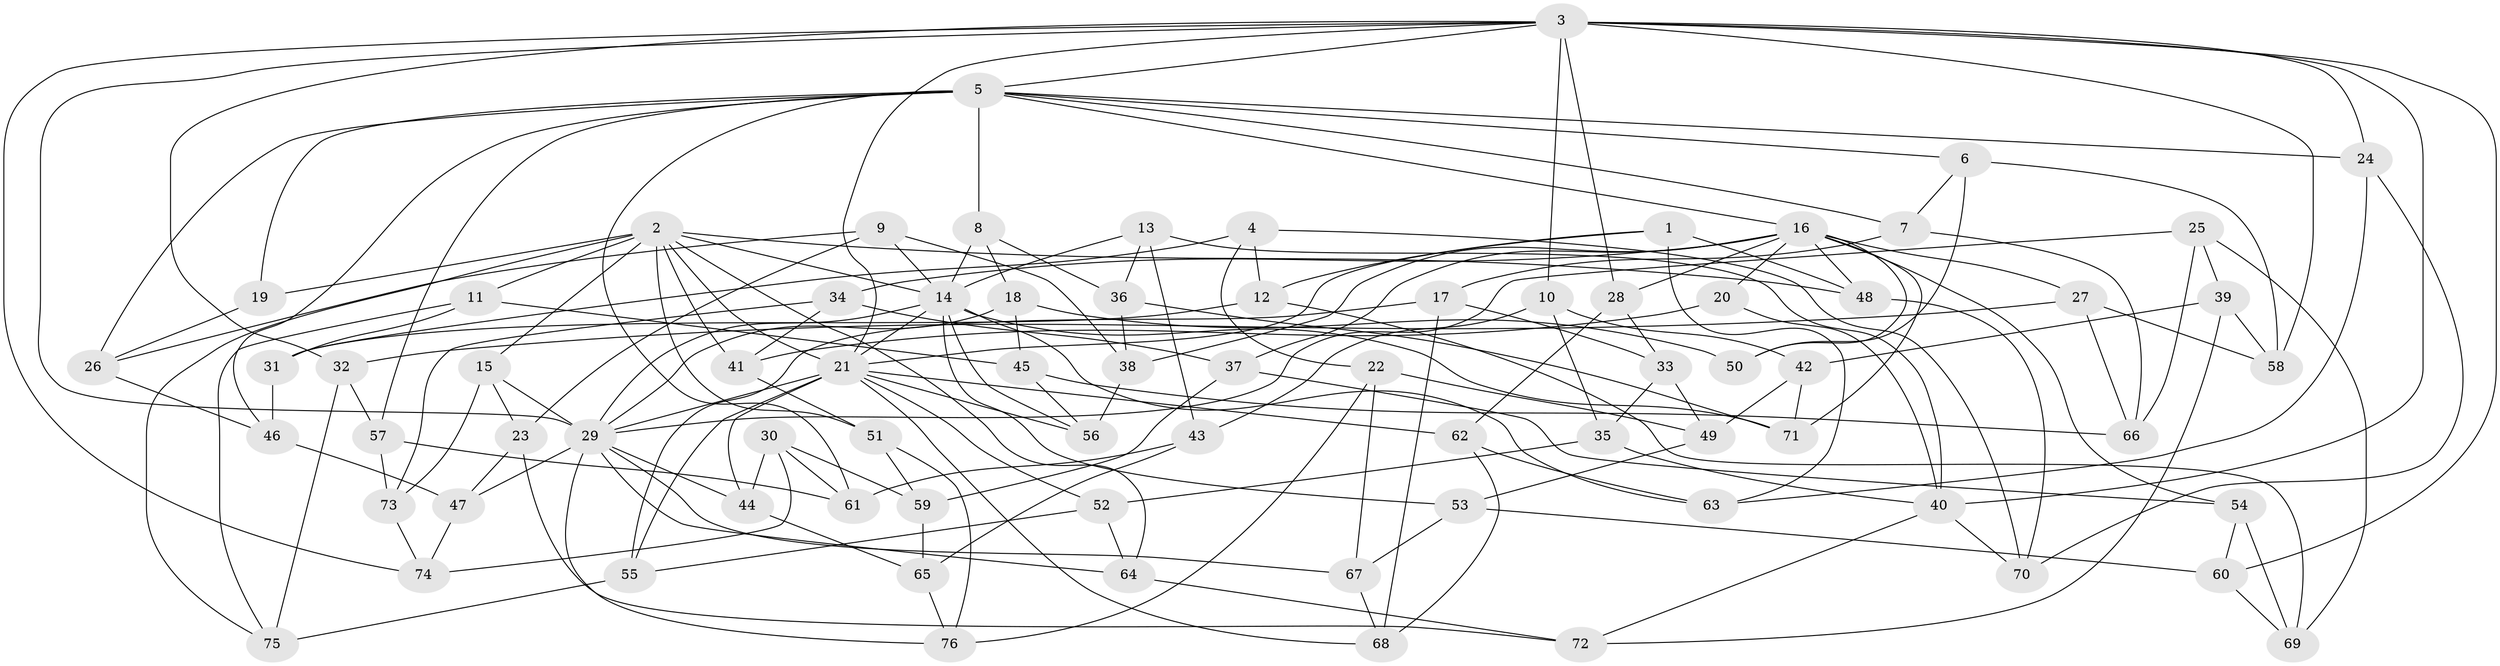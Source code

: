 // original degree distribution, {4: 1.0}
// Generated by graph-tools (version 1.1) at 2025/54/03/04/25 22:54:00]
// undirected, 76 vertices, 175 edges
graph export_dot {
  node [color=gray90,style=filled];
  1;
  2;
  3;
  4;
  5;
  6;
  7;
  8;
  9;
  10;
  11;
  12;
  13;
  14;
  15;
  16;
  17;
  18;
  19;
  20;
  21;
  22;
  23;
  24;
  25;
  26;
  27;
  28;
  29;
  30;
  31;
  32;
  33;
  34;
  35;
  36;
  37;
  38;
  39;
  40;
  41;
  42;
  43;
  44;
  45;
  46;
  47;
  48;
  49;
  50;
  51;
  52;
  53;
  54;
  55;
  56;
  57;
  58;
  59;
  60;
  61;
  62;
  63;
  64;
  65;
  66;
  67;
  68;
  69;
  70;
  71;
  72;
  73;
  74;
  75;
  76;
  1 -- 12 [weight=1.0];
  1 -- 21 [weight=1.0];
  1 -- 48 [weight=1.0];
  1 -- 63 [weight=1.0];
  2 -- 11 [weight=1.0];
  2 -- 14 [weight=2.0];
  2 -- 15 [weight=1.0];
  2 -- 19 [weight=2.0];
  2 -- 21 [weight=1.0];
  2 -- 41 [weight=1.0];
  2 -- 48 [weight=1.0];
  2 -- 51 [weight=1.0];
  2 -- 64 [weight=1.0];
  2 -- 75 [weight=1.0];
  3 -- 5 [weight=1.0];
  3 -- 10 [weight=1.0];
  3 -- 21 [weight=1.0];
  3 -- 24 [weight=1.0];
  3 -- 28 [weight=1.0];
  3 -- 29 [weight=1.0];
  3 -- 32 [weight=1.0];
  3 -- 40 [weight=2.0];
  3 -- 58 [weight=1.0];
  3 -- 60 [weight=1.0];
  3 -- 74 [weight=1.0];
  4 -- 12 [weight=1.0];
  4 -- 22 [weight=1.0];
  4 -- 31 [weight=1.0];
  4 -- 70 [weight=1.0];
  5 -- 6 [weight=1.0];
  5 -- 7 [weight=1.0];
  5 -- 8 [weight=2.0];
  5 -- 16 [weight=1.0];
  5 -- 19 [weight=1.0];
  5 -- 24 [weight=1.0];
  5 -- 26 [weight=1.0];
  5 -- 46 [weight=1.0];
  5 -- 57 [weight=1.0];
  5 -- 61 [weight=1.0];
  6 -- 7 [weight=1.0];
  6 -- 50 [weight=1.0];
  6 -- 58 [weight=1.0];
  7 -- 17 [weight=1.0];
  7 -- 66 [weight=1.0];
  8 -- 14 [weight=2.0];
  8 -- 18 [weight=1.0];
  8 -- 36 [weight=1.0];
  9 -- 14 [weight=1.0];
  9 -- 23 [weight=1.0];
  9 -- 26 [weight=1.0];
  9 -- 38 [weight=1.0];
  10 -- 35 [weight=1.0];
  10 -- 42 [weight=1.0];
  10 -- 43 [weight=1.0];
  11 -- 31 [weight=1.0];
  11 -- 45 [weight=1.0];
  11 -- 75 [weight=1.0];
  12 -- 31 [weight=1.0];
  12 -- 69 [weight=1.0];
  13 -- 14 [weight=1.0];
  13 -- 36 [weight=1.0];
  13 -- 40 [weight=1.0];
  13 -- 43 [weight=1.0];
  14 -- 21 [weight=1.0];
  14 -- 29 [weight=1.0];
  14 -- 53 [weight=1.0];
  14 -- 56 [weight=1.0];
  14 -- 63 [weight=1.0];
  14 -- 71 [weight=1.0];
  15 -- 23 [weight=1.0];
  15 -- 29 [weight=1.0];
  15 -- 73 [weight=1.0];
  16 -- 20 [weight=1.0];
  16 -- 27 [weight=1.0];
  16 -- 28 [weight=1.0];
  16 -- 34 [weight=1.0];
  16 -- 37 [weight=1.0];
  16 -- 38 [weight=1.0];
  16 -- 48 [weight=1.0];
  16 -- 50 [weight=2.0];
  16 -- 54 [weight=1.0];
  16 -- 71 [weight=1.0];
  17 -- 33 [weight=1.0];
  17 -- 55 [weight=1.0];
  17 -- 68 [weight=1.0];
  18 -- 29 [weight=1.0];
  18 -- 45 [weight=1.0];
  18 -- 50 [weight=1.0];
  19 -- 26 [weight=1.0];
  20 -- 40 [weight=2.0];
  20 -- 41 [weight=1.0];
  21 -- 29 [weight=2.0];
  21 -- 44 [weight=1.0];
  21 -- 52 [weight=1.0];
  21 -- 55 [weight=1.0];
  21 -- 56 [weight=1.0];
  21 -- 62 [weight=1.0];
  21 -- 68 [weight=1.0];
  22 -- 49 [weight=1.0];
  22 -- 67 [weight=1.0];
  22 -- 76 [weight=1.0];
  23 -- 47 [weight=1.0];
  23 -- 72 [weight=1.0];
  24 -- 63 [weight=1.0];
  24 -- 70 [weight=1.0];
  25 -- 29 [weight=1.0];
  25 -- 39 [weight=1.0];
  25 -- 66 [weight=1.0];
  25 -- 69 [weight=1.0];
  26 -- 46 [weight=1.0];
  27 -- 32 [weight=1.0];
  27 -- 58 [weight=1.0];
  27 -- 66 [weight=1.0];
  28 -- 33 [weight=1.0];
  28 -- 62 [weight=1.0];
  29 -- 44 [weight=1.0];
  29 -- 47 [weight=1.0];
  29 -- 64 [weight=1.0];
  29 -- 67 [weight=1.0];
  29 -- 76 [weight=1.0];
  30 -- 44 [weight=1.0];
  30 -- 59 [weight=1.0];
  30 -- 61 [weight=1.0];
  30 -- 74 [weight=1.0];
  31 -- 46 [weight=1.0];
  32 -- 57 [weight=1.0];
  32 -- 75 [weight=1.0];
  33 -- 35 [weight=1.0];
  33 -- 49 [weight=1.0];
  34 -- 37 [weight=1.0];
  34 -- 41 [weight=1.0];
  34 -- 73 [weight=1.0];
  35 -- 40 [weight=1.0];
  35 -- 52 [weight=1.0];
  36 -- 38 [weight=1.0];
  36 -- 71 [weight=1.0];
  37 -- 54 [weight=1.0];
  37 -- 59 [weight=1.0];
  38 -- 56 [weight=1.0];
  39 -- 42 [weight=1.0];
  39 -- 58 [weight=1.0];
  39 -- 72 [weight=1.0];
  40 -- 70 [weight=1.0];
  40 -- 72 [weight=1.0];
  41 -- 51 [weight=1.0];
  42 -- 49 [weight=1.0];
  42 -- 71 [weight=1.0];
  43 -- 61 [weight=1.0];
  43 -- 65 [weight=1.0];
  44 -- 65 [weight=1.0];
  45 -- 56 [weight=1.0];
  45 -- 66 [weight=1.0];
  46 -- 47 [weight=1.0];
  47 -- 74 [weight=1.0];
  48 -- 70 [weight=1.0];
  49 -- 53 [weight=1.0];
  51 -- 59 [weight=1.0];
  51 -- 76 [weight=1.0];
  52 -- 55 [weight=1.0];
  52 -- 64 [weight=1.0];
  53 -- 60 [weight=1.0];
  53 -- 67 [weight=1.0];
  54 -- 60 [weight=1.0];
  54 -- 69 [weight=1.0];
  55 -- 75 [weight=1.0];
  57 -- 61 [weight=1.0];
  57 -- 73 [weight=1.0];
  59 -- 65 [weight=1.0];
  60 -- 69 [weight=1.0];
  62 -- 63 [weight=1.0];
  62 -- 68 [weight=1.0];
  64 -- 72 [weight=1.0];
  65 -- 76 [weight=1.0];
  67 -- 68 [weight=1.0];
  73 -- 74 [weight=1.0];
}
